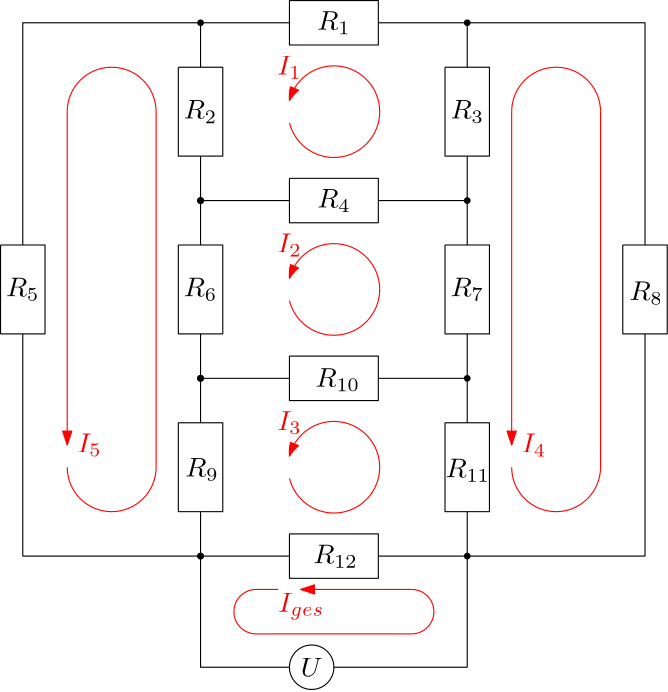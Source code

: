 <?xml version="1.0"?>
<!DOCTYPE ipe SYSTEM "ipe.dtd">
<ipe version="70005" creator="Ipe 7.1.5">
<info created="D:20140603191800" modified="D:20140604142309"/>
<ipestyle name="basic">
<symbol name="arrow/arc(spx)">
<path stroke="sym-stroke" fill="sym-stroke" pen="sym-pen">
0 0 m
-1 0.333 l
-1 -0.333 l
h
</path>
</symbol>
<symbol name="arrow/farc(spx)">
<path stroke="sym-stroke" fill="white" pen="sym-pen">
0 0 m
-1 0.333 l
-1 -0.333 l
h
</path>
</symbol>
<symbol name="mark/circle(sx)" transformations="translations">
<path fill="sym-stroke">
0.6 0 0 0.6 0 0 e
0.4 0 0 0.4 0 0 e
</path>
</symbol>
<symbol name="mark/disk(sx)" transformations="translations">
<path fill="sym-stroke">
0.6 0 0 0.6 0 0 e
</path>
</symbol>
<symbol name="mark/fdisk(sfx)" transformations="translations">
<group>
<path fill="sym-fill">
0.5 0 0 0.5 0 0 e
</path>
<path fill="sym-stroke" fillrule="eofill">
0.6 0 0 0.6 0 0 e
0.4 0 0 0.4 0 0 e
</path>
</group>
</symbol>
<symbol name="mark/box(sx)" transformations="translations">
<path fill="sym-stroke" fillrule="eofill">
-0.6 -0.6 m
0.6 -0.6 l
0.6 0.6 l
-0.6 0.6 l
h
-0.4 -0.4 m
0.4 -0.4 l
0.4 0.4 l
-0.4 0.4 l
h
</path>
</symbol>
<symbol name="mark/square(sx)" transformations="translations">
<path fill="sym-stroke">
-0.6 -0.6 m
0.6 -0.6 l
0.6 0.6 l
-0.6 0.6 l
h
</path>
</symbol>
<symbol name="mark/fsquare(sfx)" transformations="translations">
<group>
<path fill="sym-fill">
-0.5 -0.5 m
0.5 -0.5 l
0.5 0.5 l
-0.5 0.5 l
h
</path>
<path fill="sym-stroke" fillrule="eofill">
-0.6 -0.6 m
0.6 -0.6 l
0.6 0.6 l
-0.6 0.6 l
h
-0.4 -0.4 m
0.4 -0.4 l
0.4 0.4 l
-0.4 0.4 l
h
</path>
</group>
</symbol>
<symbol name="mark/cross(sx)" transformations="translations">
<group>
<path fill="sym-stroke">
-0.43 -0.57 m
0.57 0.43 l
0.43 0.57 l
-0.57 -0.43 l
h
</path>
<path fill="sym-stroke">
-0.43 0.57 m
0.57 -0.43 l
0.43 -0.57 l
-0.57 0.43 l
h
</path>
</group>
</symbol>
<symbol name="arrow/fnormal(spx)">
<path stroke="sym-stroke" fill="white" pen="sym-pen">
0 0 m
-1 0.333 l
-1 -0.333 l
h
</path>
</symbol>
<symbol name="arrow/pointed(spx)">
<path stroke="sym-stroke" fill="sym-stroke" pen="sym-pen">
0 0 m
-1 0.333 l
-0.8 0 l
-1 -0.333 l
h
</path>
</symbol>
<symbol name="arrow/fpointed(spx)">
<path stroke="sym-stroke" fill="white" pen="sym-pen">
0 0 m
-1 0.333 l
-0.8 0 l
-1 -0.333 l
h
</path>
</symbol>
<symbol name="arrow/linear(spx)">
<path stroke="sym-stroke" pen="sym-pen">
-1 0.333 m
0 0 l
-1 -0.333 l
</path>
</symbol>
<symbol name="arrow/fdouble(spx)">
<path stroke="sym-stroke" fill="white" pen="sym-pen">
0 0 m
-1 0.333 l
-1 -0.333 l
h
-1 0 m
-2 0.333 l
-2 -0.333 l
h
</path>
</symbol>
<symbol name="arrow/double(spx)">
<path stroke="sym-stroke" fill="sym-stroke" pen="sym-pen">
0 0 m
-1 0.333 l
-1 -0.333 l
h
-1 0 m
-2 0.333 l
-2 -0.333 l
h
</path>
</symbol>
<pen name="heavier" value="0.8"/>
<pen name="fat" value="1.2"/>
<pen name="ultrafat" value="2"/>
<symbolsize name="large" value="5"/>
<symbolsize name="small" value="2"/>
<symbolsize name="tiny" value="1.1"/>
<arrowsize name="large" value="10"/>
<arrowsize name="small" value="5"/>
<arrowsize name="tiny" value="3"/>
<color name="red" value="1 0 0"/>
<color name="green" value="0 1 0"/>
<color name="blue" value="0 0 1"/>
<color name="yellow" value="1 1 0"/>
<color name="orange" value="1 0.647 0"/>
<color name="gold" value="1 0.843 0"/>
<color name="purple" value="0.627 0.125 0.941"/>
<color name="gray" value="0.745"/>
<color name="brown" value="0.647 0.165 0.165"/>
<color name="navy" value="0 0 0.502"/>
<color name="pink" value="1 0.753 0.796"/>
<color name="seagreen" value="0.18 0.545 0.341"/>
<color name="turquoise" value="0.251 0.878 0.816"/>
<color name="violet" value="0.933 0.51 0.933"/>
<color name="darkblue" value="0 0 0.545"/>
<color name="darkcyan" value="0 0.545 0.545"/>
<color name="darkgray" value="0.663"/>
<color name="darkgreen" value="0 0.392 0"/>
<color name="darkmagenta" value="0.545 0 0.545"/>
<color name="darkorange" value="1 0.549 0"/>
<color name="darkred" value="0.545 0 0"/>
<color name="lightblue" value="0.678 0.847 0.902"/>
<color name="lightcyan" value="0.878 1 1"/>
<color name="lightgray" value="0.827"/>
<color name="lightgreen" value="0.565 0.933 0.565"/>
<color name="lightyellow" value="1 1 0.878"/>
<dashstyle name="dashed" value="[4] 0"/>
<dashstyle name="dotted" value="[1 3] 0"/>
<dashstyle name="dash dotted" value="[4 2 1 2] 0"/>
<dashstyle name="dash dot dotted" value="[4 2 1 2 1 2] 0"/>
<textsize name="large" value="\large"/>
<textsize name="Large" value="\Large"/>
<textsize name="LARGE" value="\LARGE"/>
<textsize name="huge" value="\huge"/>
<textsize name="Huge" value="\Huge"/>
<textsize name="small" value="\small"/>
<textsize name="footnote" value="\footnotesize"/>
<textsize name="tiny" value="\tiny"/>
<textstyle name="center" begin="\begin{center}" end="\end{center}"/>
<textstyle name="itemize" begin="\begin{itemize}" end="\end{itemize}"/>
<textstyle name="item" begin="\begin{itemize}\item{}" end="\end{itemize}"/>
<gridsize name="4 pts" value="4"/>
<gridsize name="8 pts (~3 mm)" value="8"/>
<gridsize name="16 pts (~6 mm)" value="16"/>
<gridsize name="32 pts (~12 mm)" value="32"/>
<gridsize name="10 pts (~3.5 mm)" value="10"/>
<gridsize name="20 pts (~7 mm)" value="20"/>
<gridsize name="14 pts (~5 mm)" value="14"/>
<gridsize name="28 pts (~10 mm)" value="28"/>
<gridsize name="56 pts (~20 mm)" value="56"/>
<anglesize name="90 deg" value="90"/>
<anglesize name="60 deg" value="60"/>
<anglesize name="45 deg" value="45"/>
<anglesize name="30 deg" value="30"/>
<anglesize name="22.5 deg" value="22.5"/>
<tiling name="falling" angle="-60" step="4" width="1"/>
<tiling name="rising" angle="30" step="4" width="1"/>
</ipestyle>
<page>
<layer name="alpha"/>
<view layers="alpha" active="alpha"/>
<path layer="alpha" matrix="1 0 0 1 32 0" stroke="black">
64 800 m
96 800 l
96 800 l
</path>
<path matrix="1 0 0 1 32 0" stroke="black">
128 800 m
160 800 l
160 800 l
</path>
<path matrix="1 0 0 1 32 0" stroke="black">
128 800 m
128 808 l
96 808 l
96 792 l
128 792 l
128 800 l
128 800 l
</path>
<path matrix="1 0 0 1 32 -64" stroke="black">
64 736 m
96 736 l
96 736 l
</path>
<path matrix="1 0 0 1 32 -32" stroke="black">
64 768 m
96 768 l
96 768 l
</path>
<path matrix="1 0 0 1 32 -32" stroke="black">
96 776 m
96 760 l
128 760 l
128 776 l
96 776 l
96 776 l
</path>
<path matrix="1 0 0 1 32 -64" stroke="black">
96 744 m
96 728 l
128 728 l
128 744 l
96 744 l
</path>
<path matrix="1 0 0 1 32 -128" stroke="black">
96 744 m
96 728 l
128 728 l
128 744 l
96 744 l
</path>
<path matrix="1 0 0 1 32 0" stroke="black">
152 656 m
168 656 l
168 624 l
152 624 l
152 656 l
152 656 l
</path>
<path matrix="1 0 0 1 32 64" stroke="black">
152 656 m
168 656 l
168 624 l
152 624 l
152 656 l
152 656 l
</path>
<path matrix="1 0 0 1 32 128" stroke="black">
152 656 m
168 656 l
168 624 l
152 624 l
152 656 l
152 656 l
</path>
<path matrix="1 0 0 1 32 0" stroke="black">
160 800 m
160 784 l
160 784 l
</path>
<path matrix="1 0 0 1 32 0" stroke="black">
160 752 m
160 736 l
</path>
<path matrix="1 0 0 1 32 0" stroke="black">
160 736 m
160 720 l
</path>
<path matrix="1 0 0 1 32 0" stroke="black">
160 688 m
160 672 l
</path>
<path matrix="1 0 0 1 32 0" stroke="black">
160 672 m
160 656 l
</path>
<path matrix="1 0 0 1 32 0" stroke="black">
160 624 m
160 608 l
</path>
<path matrix="1 0 0 1 -24 24" stroke="black">
8 0 0 8 160 544 e
</path>
<text matrix="1 0 0 1 -24 24" transformations="translations" pos="160 544" stroke="black" type="label" width="7.888" height="6.808" depth="0" halign="center" valign="center">$U$</text>
<use matrix="1 0 0 1 32 0" name="mark/disk(sx)" pos="160 672" size="small" stroke="black"/>
<use matrix="1 0 0 1 32 0" name="mark/disk(sx)" pos="64 672" size="small" stroke="black"/>
<use matrix="1 0 0 1 32 0" name="mark/disk(sx)" pos="64 736" size="small" stroke="black"/>
<use matrix="1 0 0 1 32 0" name="mark/disk(sx)" pos="160 800" size="small" stroke="black"/>
<use matrix="1 0 0 1 32 0" name="mark/disk(sx)" pos="160 736" size="small" stroke="black"/>
<use matrix="1 0 0 1 32 0" name="mark/disk(sx)" pos="160 608" size="small" stroke="black"/>
<use matrix="1 0 0 1 32 0" name="mark/disk(sx)" pos="64 608" size="small" stroke="black"/>
<text matrix="1 0 0 1 36 0" transformations="translations" pos="108 800" stroke="black" type="label" width="12.034" height="6.812" depth="1.49" halign="center" valign="center">$R_1$</text>
<text matrix="1 0 0 1 -12 -32" transformations="translations" pos="108 800" stroke="black" type="label" width="12.034" height="6.812" depth="1.49" halign="center" valign="center">$R_2$</text>
<text matrix="1 0 0 1 84 -32" transformations="translations" pos="108 800" stroke="black" type="label" width="12.034" height="6.812" depth="1.49" halign="center" valign="center">$R_3$</text>
<text matrix="1 0 0 1 36 -64" transformations="translations" pos="108 800" stroke="black" type="label" width="12.034" height="6.812" depth="1.49" halign="center" valign="center">$R_4$</text>
<text matrix="1 0 0 1 -12 -96" transformations="translations" pos="108 800" stroke="black" type="label" width="12.034" height="6.812" depth="1.49" halign="center" valign="center">$R_6$</text>
<text matrix="1 0 0 1 84 -96" transformations="translations" pos="108 800" stroke="black" type="label" width="12.034" height="6.812" depth="1.49" halign="center" valign="center">$R_7$</text>
<path matrix="1 0 0 1 32 0" stroke="red" rarrow="arc/small">
96 772 m
16.4924 0 0 -16.4924 112 768 96 764 a
</path>
<path matrix="1 0 0 1 32 -64" stroke="red" rarrow="arc/small">
96 772 m
16.4924 0 0 -16.4924 112 768 96 764 a
</path>
<path matrix="1 0 0 1 32 -128" stroke="red" rarrow="arc/small">
96 772 m
16.4924 0 0 -16.4924 112 768 96 764 a
</path>
<text matrix="1 0 0 1 16 16" transformations="translations" pos="112 768" stroke="red" type="label" width="8.849" height="6.812" depth="1.49" halign="center" valign="center">$I_1$</text>
<text matrix="1 0 0 1 16 -48" transformations="translations" pos="112 768" stroke="red" type="label" width="8.849" height="6.812" depth="1.49" halign="center" valign="center">$I_2$</text>
<text matrix="1 0 0 1 16 -112" transformations="translations" pos="112 768" stroke="red" type="label" width="8.849" height="6.812" depth="1.49" halign="center" valign="center">$I_3$</text>
<text matrix="1 0 0 1 104 -120" transformations="translations" pos="112 768" stroke="red" type="label" width="8.849" height="6.812" depth="1.49" halign="center" valign="center">$I_4$</text>
<text matrix="1 0 0 1 -56 -120" transformations="translations" pos="112 768" stroke="red" type="label" width="8.849" height="6.812" depth="1.49" halign="center" valign="center">$I_5$</text>
<path matrix="1 0 0 1 -64 128" stroke="black">
152 656 m
168 656 l
168 624 l
152 624 l
152 656 l
152 656 l
</path>
<path matrix="1 0 0 1 -64 0" stroke="black">
160 800 m
160 784 l
160 784 l
</path>
<path matrix="1 0 0 1 -64 0" stroke="black">
160 752 m
160 736 l
</path>
<use matrix="1 0 0 1 -64 0" name="mark/disk(sx)" pos="160 800" size="small" stroke="black"/>
<use matrix="1 0 0 1 -64 0" name="mark/disk(sx)" pos="160 736" size="small" stroke="black"/>
<path matrix="1 0 0 1 -64 64" stroke="black">
152 656 m
168 656 l
168 624 l
152 624 l
152 656 l
152 656 l
</path>
<path matrix="1 0 0 1 -64 -64" stroke="black">
160 800 m
160 784 l
160 784 l
</path>
<path matrix="1 0 0 1 -64 -64" stroke="black">
160 752 m
160 736 l
</path>
<use matrix="1 0 0 1 -64 -64" name="mark/disk(sx)" pos="160 800" size="small" stroke="black"/>
<use matrix="1 0 0 1 -64 -64" name="mark/disk(sx)" pos="160 736" size="small" stroke="black"/>
<text matrix="1 0 0 1 -76 -96" transformations="translations" pos="108 800" stroke="black" type="label" width="12.034" height="6.812" depth="1.49" halign="center" valign="center">$R_5$</text>
<path matrix="1 0 0 1 -64 0" stroke="black">
152 656 m
168 656 l
168 624 l
152 624 l
152 656 l
152 656 l
</path>
<path matrix="1 0 0 1 -64 -128" stroke="black">
160 800 m
160 784 l
160 784 l
</path>
<path matrix="1 0 0 1 -64 -128" stroke="black">
160 752 m
160 736 l
</path>
<use matrix="1 0 0 1 -64 -128" name="mark/disk(sx)" pos="160 800" size="small" stroke="black"/>
<use matrix="1 0 0 1 -64 -128" name="mark/disk(sx)" pos="160 736" size="small" stroke="black"/>
<path matrix="1 0 0 1 32 0" stroke="black">
64 608 m
96 608 l
96 608 l
</path>
<path matrix="1 0 0 1 32 0" stroke="black">
128 736 m
160 736 l
</path>
<path matrix="1 0 0 1 32 0" stroke="black">
128 672 m
160 672 l
</path>
<path matrix="1 0 0 1 32 0" stroke="black">
128 608 m
160 608 l
</path>
<path matrix="1 0 0 1 32 0" stroke="black">
160 608 m
224 608 l
224 672 l
224 688 l
224 688 l
</path>
<path matrix="1 0 0 1 32 0" stroke="black">
224 720 m
224 800 l
160 800 l
160 800 l
</path>
<path matrix="1 0 0 1 32 0" stroke="black">
64 800 m
0 800 l
0 720 l
0 720 l
</path>
<path matrix="1 0 0 1 32 0" stroke="black">
0 688 m
0 608 l
64 608 l
</path>
<path matrix="1 0 0 1 96 64" stroke="black">
152 656 m
168 656 l
168 624 l
152 624 l
152 656 l
152 656 l
</path>
<path matrix="1 0 0 1 -128 64" stroke="black">
152 656 m
168 656 l
168 624 l
152 624 l
152 656 l
152 656 l
</path>
<text matrix="1 0 0 1 -1.59366 0" transformations="translations" pos="252 700" stroke="black" type="label" width="12.034" height="6.812" depth="1.49" valign="baseline">$R_8$</text>
<path matrix="1 0 0 1 0 128" stroke="red">
208 640 m
16 0 0 -16 224 640 240 640 a
</path>
<path matrix="1 0 0 1 -160 128" stroke="red">
208 640 m
16 0 0 -16 224 640 240 640 a
</path>
<path stroke="red">
208 640 m
16 0 0 16 224 640 240 640 a
</path>
<path matrix="1 0 0 1 -160 0" stroke="red">
208 640 m
16 0 0 16 224 640 240 640 a
</path>
<path stroke="red">
240 768 m
240 640 l
240 640 l
</path>
<path matrix="1 0 0 1 0 8" stroke="red" arrow="normal/small">
48 760 m
48 640 l
</path>
<path stroke="red">
80 768 m
80 640 l
80 640 l
</path>
<path stroke="red" arrow="normal/small">
208 768 m
208 648 l
</path>
<text matrix="1 0 0 1 -0.538658 0.807987" transformations="translations" pos="137.887 668.019" stroke="black" type="label" width="16.005" height="6.812" depth="1.49" valign="baseline">$R_{10}$</text>
<text matrix="1 0 0 1 -1.61597 1.07732" transformations="translations" pos="138.156 604.188" stroke="black" type="label" width="16.005" height="6.812" depth="1.49" valign="baseline">$R_{12}$</text>
<text transformations="translations" pos="90.485 636.508" stroke="black" type="label" width="12.034" height="6.812" depth="1.49" valign="baseline">$R_9$</text>
<text matrix="1 0 0 1 -2.69329 0.269329" transformations="translations" pos="186.905 635.969" stroke="black" type="label" width="16.005" height="6.812" depth="1.49" valign="baseline">$R_{11}$</text>
<path stroke="black">
144 568 m
192 568 l
192 608 l
</path>
<path matrix="1 0 0 1 56 -4" stroke="red">
116 600 m
8 0 0 -8 116 592 116 584 a
</path>
<text matrix="1 0 0 1 112 -72" transformations="translations" pos="12 660" stroke="red" type="label" width="16.555" height="6.808" depth="2.85" valign="baseline">$I_{ges}$</text>
<path stroke="black">
96 608 m
96 568 l
128 568 l
</path>
<path matrix="-1 0 0 -1 232 1176" stroke="red">
116 596 m
8 0 0 -8 116 588 116 580 a
</path>
<path stroke="red">
116 596 m
124 596 l
</path>
<path stroke="red" rarrow="normal/small">
132 596 m
172 596 l
</path>
<path stroke="red">
116 580 m
172 580 l
</path>
</page>
</ipe>
